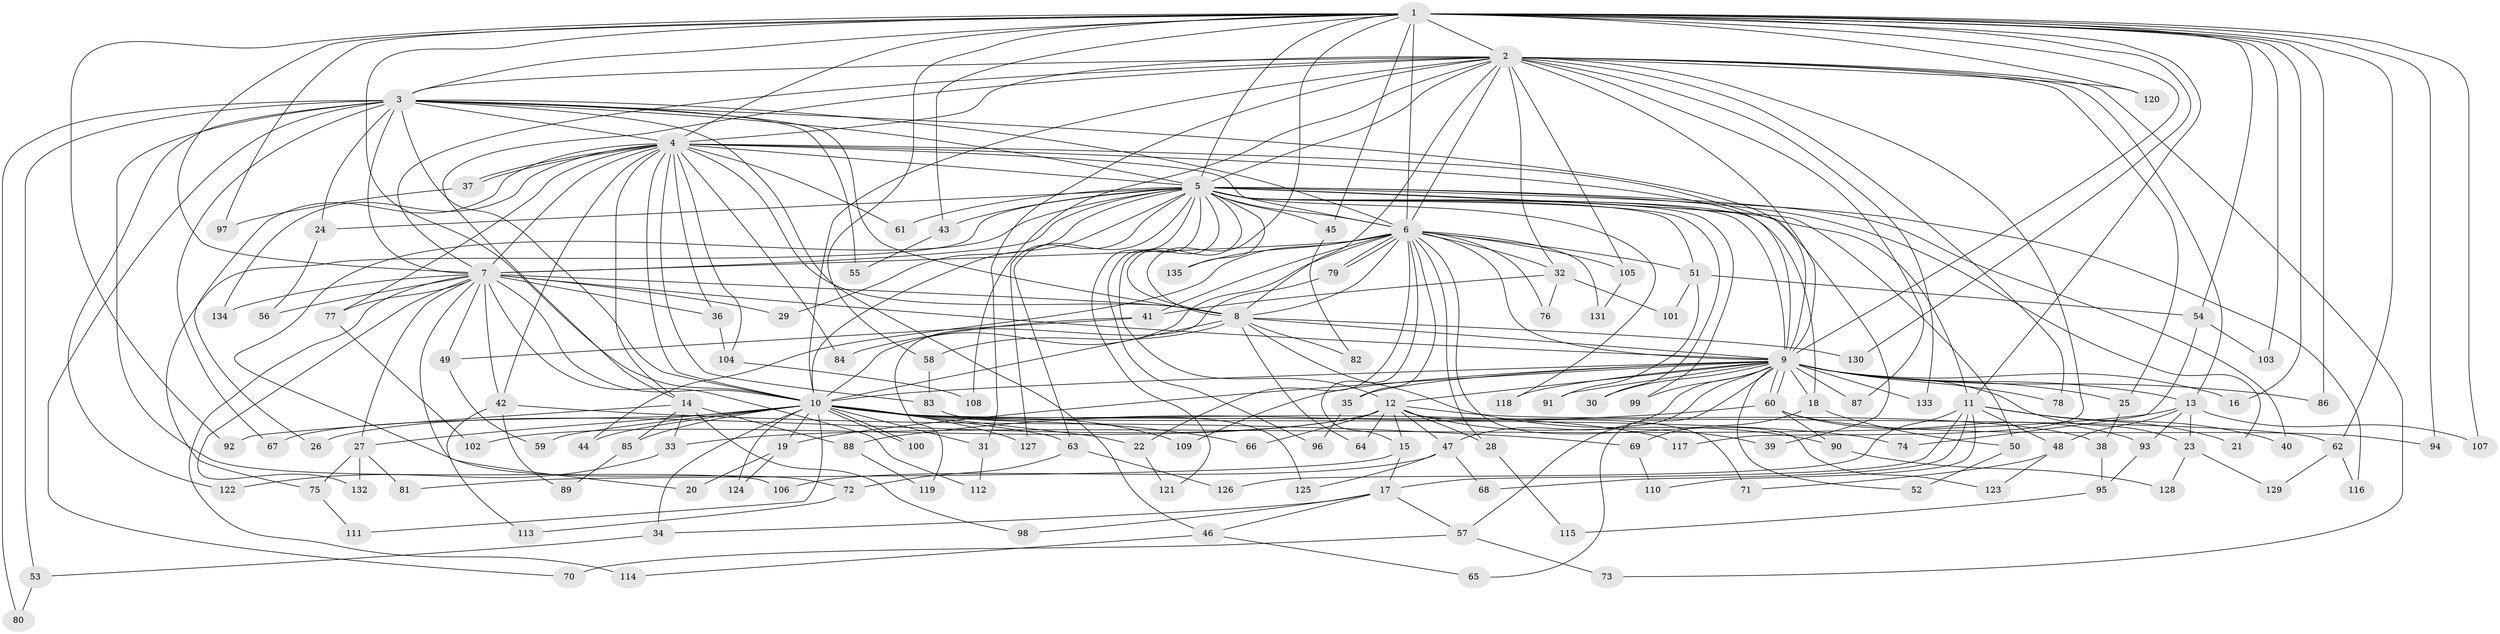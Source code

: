 // coarse degree distribution, {15: 0.018518518518518517, 35: 0.018518518518518517, 16: 0.018518518518518517, 14: 0.018518518518518517, 10: 0.018518518518518517, 24: 0.018518518518518517, 22: 0.018518518518518517, 12: 0.018518518518518517, 11: 0.018518518518518517, 8: 0.037037037037037035, 4: 0.1111111111111111, 2: 0.4074074074074074, 3: 0.18518518518518517, 6: 0.037037037037037035, 5: 0.037037037037037035, 1: 0.018518518518518517}
// Generated by graph-tools (version 1.1) at 2025/17/03/04/25 18:17:33]
// undirected, 135 vertices, 295 edges
graph export_dot {
graph [start="1"]
  node [color=gray90,style=filled];
  1;
  2;
  3;
  4;
  5;
  6;
  7;
  8;
  9;
  10;
  11;
  12;
  13;
  14;
  15;
  16;
  17;
  18;
  19;
  20;
  21;
  22;
  23;
  24;
  25;
  26;
  27;
  28;
  29;
  30;
  31;
  32;
  33;
  34;
  35;
  36;
  37;
  38;
  39;
  40;
  41;
  42;
  43;
  44;
  45;
  46;
  47;
  48;
  49;
  50;
  51;
  52;
  53;
  54;
  55;
  56;
  57;
  58;
  59;
  60;
  61;
  62;
  63;
  64;
  65;
  66;
  67;
  68;
  69;
  70;
  71;
  72;
  73;
  74;
  75;
  76;
  77;
  78;
  79;
  80;
  81;
  82;
  83;
  84;
  85;
  86;
  87;
  88;
  89;
  90;
  91;
  92;
  93;
  94;
  95;
  96;
  97;
  98;
  99;
  100;
  101;
  102;
  103;
  104;
  105;
  106;
  107;
  108;
  109;
  110;
  111;
  112;
  113;
  114;
  115;
  116;
  117;
  118;
  119;
  120;
  121;
  122;
  123;
  124;
  125;
  126;
  127;
  128;
  129;
  130;
  131;
  132;
  133;
  134;
  135;
  1 -- 2;
  1 -- 3;
  1 -- 4;
  1 -- 5;
  1 -- 6;
  1 -- 7;
  1 -- 8;
  1 -- 9;
  1 -- 10;
  1 -- 11;
  1 -- 16;
  1 -- 43;
  1 -- 45;
  1 -- 54;
  1 -- 58;
  1 -- 62;
  1 -- 86;
  1 -- 92;
  1 -- 94;
  1 -- 97;
  1 -- 103;
  1 -- 107;
  1 -- 120;
  1 -- 130;
  2 -- 3;
  2 -- 4;
  2 -- 5;
  2 -- 6;
  2 -- 7;
  2 -- 8;
  2 -- 9;
  2 -- 10;
  2 -- 13;
  2 -- 14;
  2 -- 25;
  2 -- 31;
  2 -- 32;
  2 -- 73;
  2 -- 78;
  2 -- 87;
  2 -- 105;
  2 -- 108;
  2 -- 117;
  2 -- 120;
  2 -- 133;
  3 -- 4;
  3 -- 5;
  3 -- 6;
  3 -- 7;
  3 -- 8;
  3 -- 9;
  3 -- 10;
  3 -- 24;
  3 -- 46;
  3 -- 53;
  3 -- 55;
  3 -- 67;
  3 -- 70;
  3 -- 80;
  3 -- 106;
  3 -- 122;
  4 -- 5;
  4 -- 6;
  4 -- 7;
  4 -- 8;
  4 -- 9;
  4 -- 10;
  4 -- 11;
  4 -- 14;
  4 -- 26;
  4 -- 36;
  4 -- 37;
  4 -- 37;
  4 -- 42;
  4 -- 61;
  4 -- 77;
  4 -- 83;
  4 -- 84;
  4 -- 104;
  4 -- 134;
  5 -- 6;
  5 -- 7;
  5 -- 8;
  5 -- 9;
  5 -- 10;
  5 -- 12;
  5 -- 18;
  5 -- 21;
  5 -- 24;
  5 -- 29;
  5 -- 30;
  5 -- 39;
  5 -- 40;
  5 -- 43;
  5 -- 45;
  5 -- 50;
  5 -- 51;
  5 -- 61;
  5 -- 63;
  5 -- 72;
  5 -- 75;
  5 -- 96;
  5 -- 99;
  5 -- 116;
  5 -- 118;
  5 -- 121;
  5 -- 127;
  5 -- 135;
  6 -- 7;
  6 -- 8;
  6 -- 9;
  6 -- 10;
  6 -- 15;
  6 -- 22;
  6 -- 28;
  6 -- 32;
  6 -- 35;
  6 -- 41;
  6 -- 44;
  6 -- 51;
  6 -- 76;
  6 -- 79;
  6 -- 79;
  6 -- 105;
  6 -- 123;
  6 -- 131;
  6 -- 135;
  7 -- 8;
  7 -- 9;
  7 -- 10;
  7 -- 20;
  7 -- 27;
  7 -- 29;
  7 -- 36;
  7 -- 42;
  7 -- 49;
  7 -- 56;
  7 -- 77;
  7 -- 112;
  7 -- 114;
  7 -- 132;
  7 -- 134;
  8 -- 9;
  8 -- 10;
  8 -- 58;
  8 -- 64;
  8 -- 82;
  8 -- 90;
  8 -- 130;
  9 -- 10;
  9 -- 12;
  9 -- 13;
  9 -- 16;
  9 -- 18;
  9 -- 19;
  9 -- 23;
  9 -- 25;
  9 -- 30;
  9 -- 35;
  9 -- 47;
  9 -- 52;
  9 -- 57;
  9 -- 60;
  9 -- 60;
  9 -- 65;
  9 -- 78;
  9 -- 86;
  9 -- 87;
  9 -- 91;
  9 -- 99;
  9 -- 109;
  9 -- 118;
  9 -- 133;
  10 -- 19;
  10 -- 22;
  10 -- 27;
  10 -- 31;
  10 -- 34;
  10 -- 44;
  10 -- 59;
  10 -- 62;
  10 -- 63;
  10 -- 66;
  10 -- 67;
  10 -- 74;
  10 -- 85;
  10 -- 100;
  10 -- 100;
  10 -- 109;
  10 -- 111;
  10 -- 117;
  10 -- 124;
  10 -- 127;
  11 -- 17;
  11 -- 21;
  11 -- 40;
  11 -- 48;
  11 -- 68;
  11 -- 110;
  11 -- 126;
  12 -- 15;
  12 -- 26;
  12 -- 28;
  12 -- 38;
  12 -- 39;
  12 -- 47;
  12 -- 64;
  12 -- 66;
  12 -- 71;
  12 -- 102;
  13 -- 23;
  13 -- 33;
  13 -- 48;
  13 -- 93;
  13 -- 107;
  14 -- 33;
  14 -- 85;
  14 -- 88;
  14 -- 92;
  14 -- 98;
  15 -- 17;
  15 -- 81;
  17 -- 34;
  17 -- 46;
  17 -- 57;
  17 -- 98;
  18 -- 50;
  18 -- 69;
  19 -- 20;
  19 -- 124;
  22 -- 121;
  23 -- 128;
  23 -- 129;
  24 -- 56;
  25 -- 38;
  27 -- 75;
  27 -- 81;
  27 -- 132;
  28 -- 115;
  31 -- 112;
  32 -- 41;
  32 -- 76;
  32 -- 101;
  33 -- 122;
  34 -- 53;
  35 -- 96;
  36 -- 104;
  37 -- 97;
  38 -- 95;
  41 -- 49;
  41 -- 84;
  42 -- 69;
  42 -- 89;
  42 -- 113;
  43 -- 55;
  45 -- 82;
  46 -- 65;
  46 -- 114;
  47 -- 68;
  47 -- 106;
  47 -- 125;
  48 -- 71;
  48 -- 123;
  49 -- 59;
  50 -- 52;
  51 -- 54;
  51 -- 91;
  51 -- 101;
  53 -- 80;
  54 -- 74;
  54 -- 103;
  57 -- 70;
  57 -- 73;
  58 -- 83;
  60 -- 88;
  60 -- 90;
  60 -- 93;
  60 -- 94;
  62 -- 116;
  62 -- 129;
  63 -- 72;
  63 -- 126;
  69 -- 110;
  72 -- 113;
  75 -- 111;
  77 -- 102;
  79 -- 119;
  83 -- 125;
  85 -- 89;
  88 -- 119;
  90 -- 128;
  93 -- 95;
  95 -- 115;
  104 -- 108;
  105 -- 131;
}
